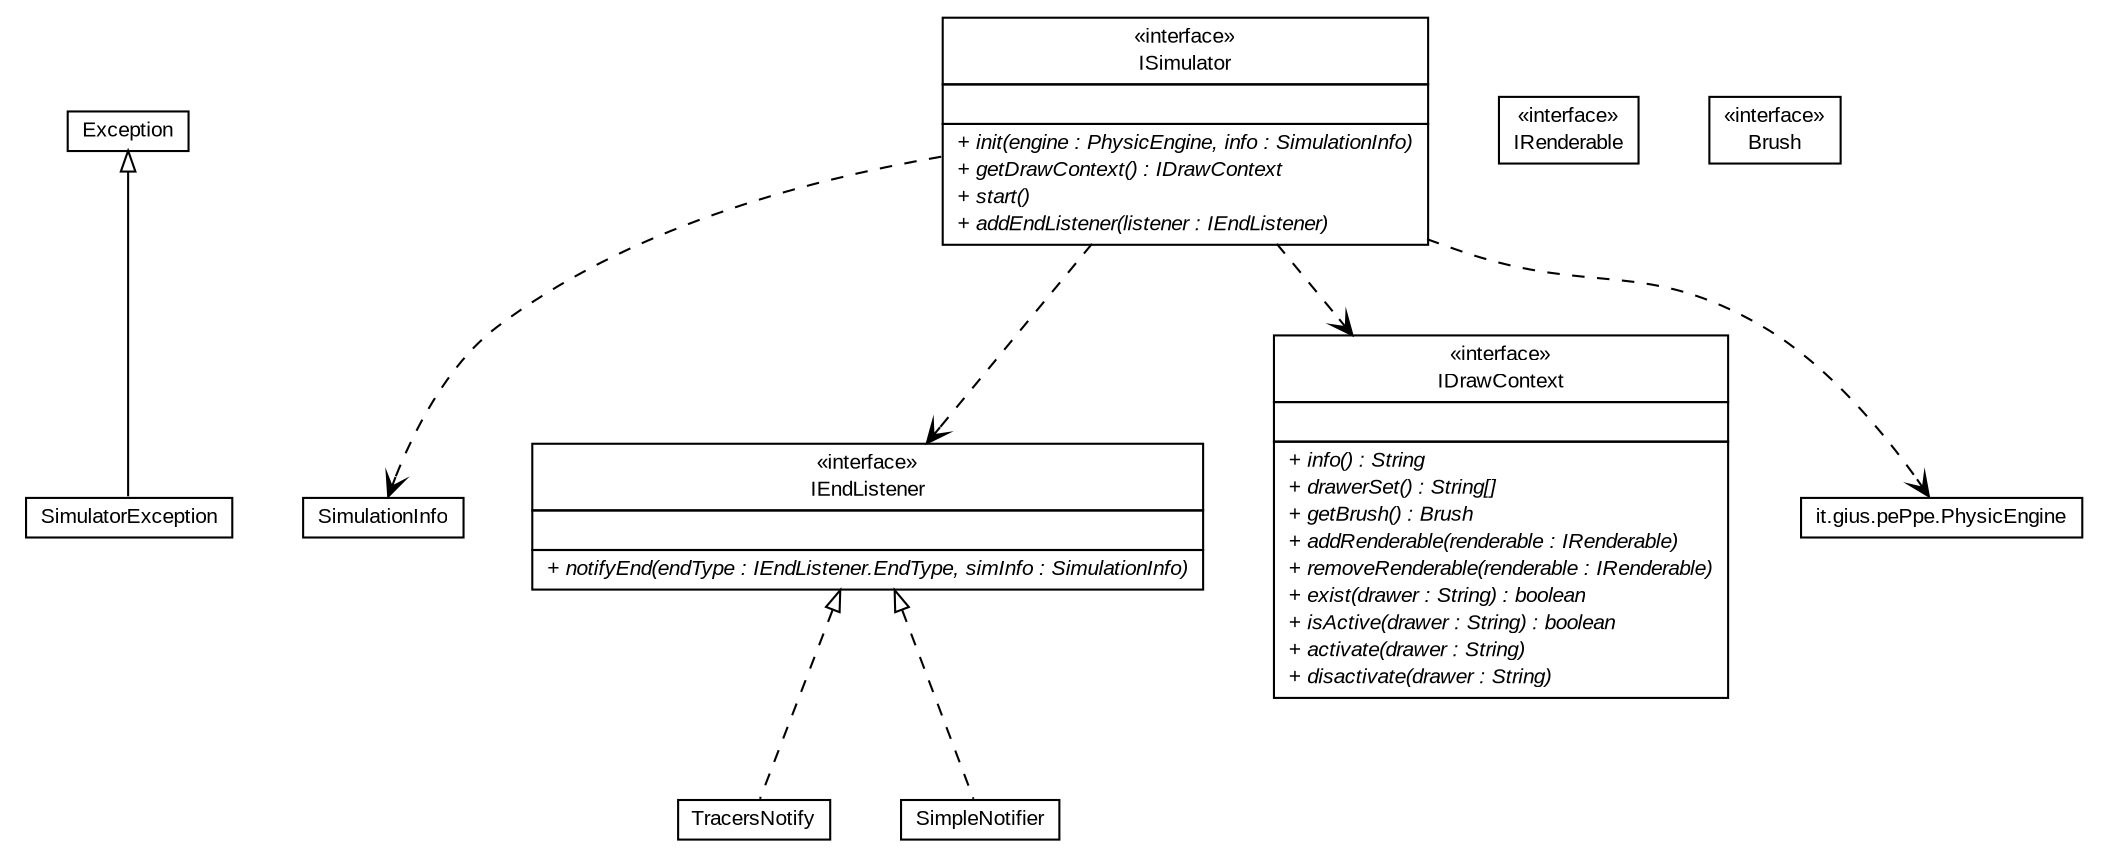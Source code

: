 #!/usr/local/bin/dot
#
# Class diagram 
# Generated by UMLGraph version 5.4 (http://www.umlgraph.org/)
#

digraph G {
	edge [fontname="arial",fontsize=10,labelfontname="arial",labelfontsize=10];
	node [fontname="arial",fontsize=10,shape=plaintext];
	nodesep=0.25;
	ranksep=0.5;
	// it.gius.pePpe.simulator.SimulatorException
	c56 [label=<<table title="it.gius.pePpe.simulator.SimulatorException" border="0" cellborder="1" cellspacing="0" cellpadding="2" port="p">
		<tr><td><table border="0" cellspacing="0" cellpadding="1">
<tr><td align="center" balign="center"> SimulatorException </td></tr>
		</table></td></tr>
		</table>>, URL="null", fontname="arial", fontcolor="black", fontsize=10.0];
	// it.gius.pePpe.simulator.SimulationInfo
	c57 [label=<<table title="it.gius.pePpe.simulator.SimulationInfo" border="0" cellborder="1" cellspacing="0" cellpadding="2" port="p">
		<tr><td><table border="0" cellspacing="0" cellpadding="1">
<tr><td align="center" balign="center"> SimulationInfo </td></tr>
		</table></td></tr>
		</table>>, URL="null", fontname="arial", fontcolor="black", fontsize=10.0];
	// it.gius.pePpe.simulator.ISimulator
	c59 [label=<<table title="it.gius.pePpe.simulator.ISimulator" border="0" cellborder="1" cellspacing="0" cellpadding="2" port="p">
		<tr><td><table border="0" cellspacing="0" cellpadding="1">
<tr><td align="center" balign="center"> &#171;interface&#187; </td></tr>
<tr><td align="center" balign="center"> ISimulator </td></tr>
		</table></td></tr>
		<tr><td><table border="0" cellspacing="0" cellpadding="1">
<tr><td align="left" balign="left">  </td></tr>
		</table></td></tr>
		<tr><td><table border="0" cellspacing="0" cellpadding="1">
<tr><td align="left" balign="left"><font face="arial italic" point-size="10.0"> + init(engine : PhysicEngine, info : SimulationInfo) </font></td></tr>
<tr><td align="left" balign="left"><font face="arial italic" point-size="10.0"> + getDrawContext() : IDrawContext </font></td></tr>
<tr><td align="left" balign="left"><font face="arial italic" point-size="10.0"> + start() </font></td></tr>
<tr><td align="left" balign="left"><font face="arial italic" point-size="10.0"> + addEndListener(listener : IEndListener) </font></td></tr>
		</table></td></tr>
		</table>>, URL="null", fontname="arial", fontcolor="black", fontsize=10.0];
	// it.gius.pePpe.simulator.IRenderable
	c60 [label=<<table title="it.gius.pePpe.simulator.IRenderable" border="0" cellborder="1" cellspacing="0" cellpadding="2" port="p">
		<tr><td><table border="0" cellspacing="0" cellpadding="1">
<tr><td align="center" balign="center"> &#171;interface&#187; </td></tr>
<tr><td align="center" balign="center"> IRenderable </td></tr>
		</table></td></tr>
		</table>>, URL="null", fontname="arial", fontcolor="black", fontsize=10.0];
	// it.gius.pePpe.simulator.IEndListener
	c61 [label=<<table title="it.gius.pePpe.simulator.IEndListener" border="0" cellborder="1" cellspacing="0" cellpadding="2" port="p">
		<tr><td><table border="0" cellspacing="0" cellpadding="1">
<tr><td align="center" balign="center"> &#171;interface&#187; </td></tr>
<tr><td align="center" balign="center"> IEndListener </td></tr>
		</table></td></tr>
		<tr><td><table border="0" cellspacing="0" cellpadding="1">
<tr><td align="left" balign="left">  </td></tr>
		</table></td></tr>
		<tr><td><table border="0" cellspacing="0" cellpadding="1">
<tr><td align="left" balign="left"><font face="arial italic" point-size="10.0"> + notifyEnd(endType : IEndListener.EndType, simInfo : SimulationInfo) </font></td></tr>
		</table></td></tr>
		</table>>, URL="null", fontname="arial", fontcolor="black", fontsize=10.0];
	// it.gius.pePpe.simulator.IDrawContext
	c63 [label=<<table title="it.gius.pePpe.simulator.IDrawContext" border="0" cellborder="1" cellspacing="0" cellpadding="2" port="p">
		<tr><td><table border="0" cellspacing="0" cellpadding="1">
<tr><td align="center" balign="center"> &#171;interface&#187; </td></tr>
<tr><td align="center" balign="center"> IDrawContext </td></tr>
		</table></td></tr>
		<tr><td><table border="0" cellspacing="0" cellpadding="1">
<tr><td align="left" balign="left">  </td></tr>
		</table></td></tr>
		<tr><td><table border="0" cellspacing="0" cellpadding="1">
<tr><td align="left" balign="left"><font face="arial italic" point-size="10.0"> + info() : String </font></td></tr>
<tr><td align="left" balign="left"><font face="arial italic" point-size="10.0"> + drawerSet() : String[] </font></td></tr>
<tr><td align="left" balign="left"><font face="arial italic" point-size="10.0"> + getBrush() : Brush </font></td></tr>
<tr><td align="left" balign="left"><font face="arial italic" point-size="10.0"> + addRenderable(renderable : IRenderable) </font></td></tr>
<tr><td align="left" balign="left"><font face="arial italic" point-size="10.0"> + removeRenderable(renderable : IRenderable) </font></td></tr>
<tr><td align="left" balign="left"><font face="arial italic" point-size="10.0"> + exist(drawer : String) : boolean </font></td></tr>
<tr><td align="left" balign="left"><font face="arial italic" point-size="10.0"> + isActive(drawer : String) : boolean </font></td></tr>
<tr><td align="left" balign="left"><font face="arial italic" point-size="10.0"> + activate(drawer : String) </font></td></tr>
<tr><td align="left" balign="left"><font face="arial italic" point-size="10.0"> + disactivate(drawer : String) </font></td></tr>
		</table></td></tr>
		</table>>, URL="null", fontname="arial", fontcolor="black", fontsize=10.0];
	// it.gius.pePpe.simulator.Brush
	c64 [label=<<table title="it.gius.pePpe.simulator.Brush" border="0" cellborder="1" cellspacing="0" cellpadding="2" port="p">
		<tr><td><table border="0" cellspacing="0" cellpadding="1">
<tr><td align="center" balign="center"> &#171;interface&#187; </td></tr>
<tr><td align="center" balign="center"> Brush </td></tr>
		</table></td></tr>
		</table>>, URL="null", fontname="arial", fontcolor="black", fontsize=10.0];
	// it.gius.pePpe.simulator.endNotifiers.TracersNotify
	c65 [label=<<table title="it.gius.pePpe.simulator.endNotifiers.TracersNotify" border="0" cellborder="1" cellspacing="0" cellpadding="2" port="p">
		<tr><td><table border="0" cellspacing="0" cellpadding="1">
<tr><td align="center" balign="center"> TracersNotify </td></tr>
		</table></td></tr>
		</table>>, URL="null", fontname="arial", fontcolor="black", fontsize=10.0];
	// it.gius.pePpe.simulator.endNotifiers.SimpleNotifier
	c66 [label=<<table title="it.gius.pePpe.simulator.endNotifiers.SimpleNotifier" border="0" cellborder="1" cellspacing="0" cellpadding="2" port="p">
		<tr><td><table border="0" cellspacing="0" cellpadding="1">
<tr><td align="center" balign="center"> SimpleNotifier </td></tr>
		</table></td></tr>
		</table>>, URL="null", fontname="arial", fontcolor="black", fontsize=10.0];
	//it.gius.pePpe.simulator.SimulatorException extends java.lang.Exception
	c68:p -> c56:p [dir=back,arrowtail=empty];
	// it.gius.pePpe.simulator.ISimulator DEPEND it.gius.pePpe.simulator.IDrawContext
	c59:p -> c63:p [taillabel="", label="", headlabel="", fontname="arial", fontcolor="black", fontsize=10.0, color="black", arrowhead=open, style=dashed];
	// it.gius.pePpe.simulator.ISimulator DEPEND it.gius.pePpe.simulator.SimulationInfo
	c59:p -> c57:p [taillabel="", label="", headlabel="", fontname="arial", fontcolor="black", fontsize=10.0, color="black", arrowhead=open, style=dashed];
	// it.gius.pePpe.simulator.ISimulator DEPEND it.gius.pePpe.PhysicEngine
	c59:p -> c69:p [taillabel="", label="", headlabel="", fontname="arial", fontcolor="black", fontsize=10.0, color="black", arrowhead=open, style=dashed];
	// it.gius.pePpe.simulator.ISimulator DEPEND it.gius.pePpe.simulator.IEndListener
	c59:p -> c61:p [taillabel="", label="", headlabel="", fontname="arial", fontcolor="black", fontsize=10.0, color="black", arrowhead=open, style=dashed];
	//it.gius.pePpe.simulator.endNotifiers.TracersNotify implements it.gius.pePpe.simulator.IEndListener
	c61:p -> c65:p [dir=back,arrowtail=empty,style=dashed];
	//it.gius.pePpe.simulator.endNotifiers.SimpleNotifier implements it.gius.pePpe.simulator.IEndListener
	c61:p -> c66:p [dir=back,arrowtail=empty,style=dashed];
	// it.gius.pePpe.PhysicEngine
	c69[label=<<table title="it.gius.pePpe.PhysicEngine" border="0" cellborder="1" cellspacing="0" cellpadding="2" port="p" href="http://java.sun.com/j2se/1.4.2/docs/api/it/gius/pePpe/PhysicEngine.html">
		<tr><td><table border="0" cellspacing="0" cellpadding="1">
<tr><td align="center" balign="center"> it.gius.pePpe.PhysicEngine </td></tr>
		</table></td></tr>
		</table>>, fontname="arial", fontcolor="black", fontsize=10.0];
	// java.lang.Exception
	c68 [label=<<table title="java.lang.Exception" border="0" cellborder="1" cellspacing="0" cellpadding="2" port="p" href="http://java.sun.com/j2se/1.4.2/docs/api/java/lang/Exception.html">
		<tr><td><table border="0" cellspacing="0" cellpadding="1">
<tr><td align="center" balign="center"> Exception </td></tr>
		</table></td></tr>
		</table>>, URL="http://java.sun.com/j2se/1.4.2/docs/api/java/lang/Exception.html", fontname="arial", fontcolor="black", fontsize=10.0];
}

